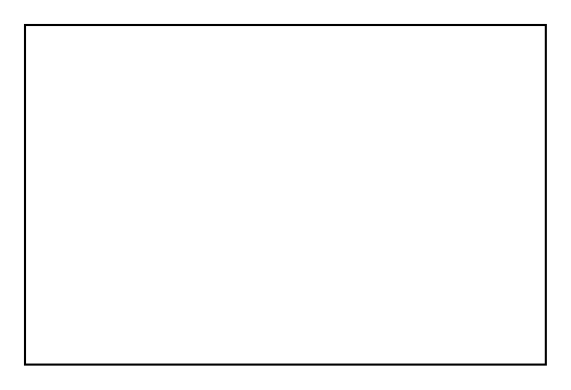 digraph G {
rankdir="LR";
bgcolor="transparent";
node [fontcolor=white fontsize=25 color=white penwidth=3];
edge [color=white];


subgraph cluster_B {
label="Framework_B";
fontsize=18;
fontcolor=white;
//fontcolor=blue; 
fontname="times bold";

p0x7f73d9192020[label="A"];
p0x7f73d9192020 -> p0x7f73d9192138 [constraint=true];
p0x7f73d9192020 -> p0x7f73d9192250 [constraint=true];
p0x7f73d9192138[label="B"];
p0x7f73d9192138 -> p0x7f73d9192368 [constraint=true];
p0x7f73d9192250[label="C"];
p0x7f73d9192250 -> p0x7f73d9192368 [constraint=true];
p0x7f73d9192368[label="D"];
}

}
